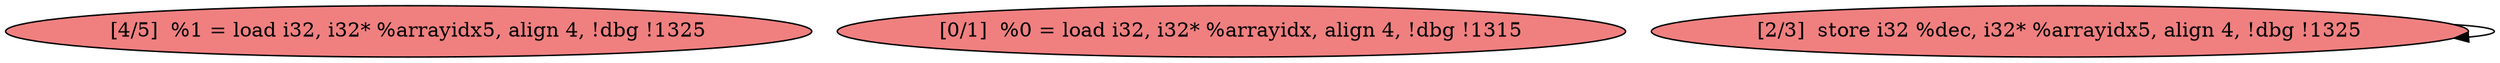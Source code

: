
digraph G {


node35 [fillcolor=lightcoral,label="[4/5]  %1 = load i32, i32* %arrayidx5, align 4, !dbg !1325",shape=ellipse,style=filled ]
node33 [fillcolor=lightcoral,label="[0/1]  %0 = load i32, i32* %arrayidx, align 4, !dbg !1315",shape=ellipse,style=filled ]
node34 [fillcolor=lightcoral,label="[2/3]  store i32 %dec, i32* %arrayidx5, align 4, !dbg !1325",shape=ellipse,style=filled ]

node34->node34 [ ]


}
